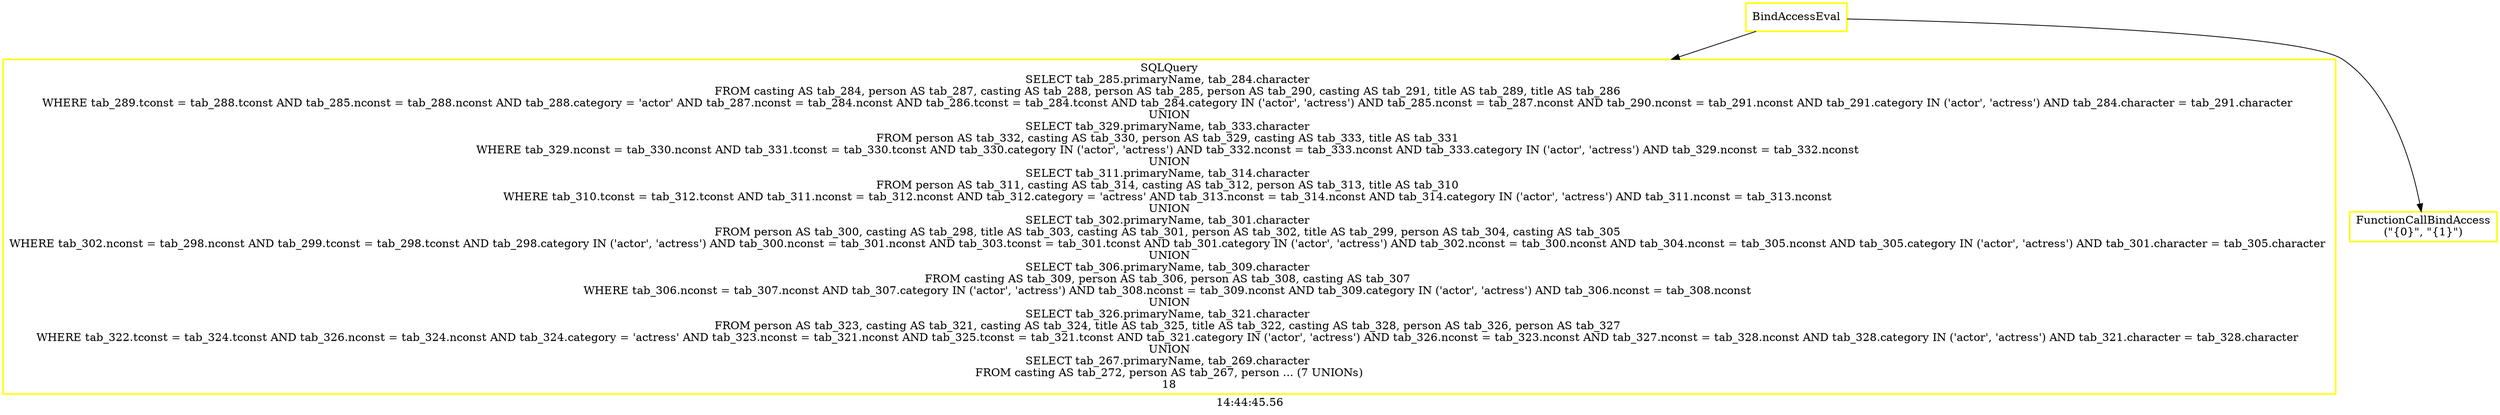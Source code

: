 digraph  g{ graph[label = "14:44:45.56"]
node [shape=rectangle, color=black, fontcolor=black, style=bold] edge [color=black] 0 [label="BindAccessEval", color = yellow] ; 
1 [label="SQLQuery
SELECT tab_285.primaryName, tab_284.character 
FROM casting AS tab_284, person AS tab_287, casting AS tab_288, person AS tab_285, person AS tab_290, casting AS tab_291, title AS tab_289, title AS tab_286 
WHERE tab_289.tconst = tab_288.tconst AND tab_285.nconst = tab_288.nconst AND tab_288.category = 'actor' AND tab_287.nconst = tab_284.nconst AND tab_286.tconst = tab_284.tconst AND tab_284.category IN ('actor', 'actress') AND tab_285.nconst = tab_287.nconst AND tab_290.nconst = tab_291.nconst AND tab_291.category IN ('actor', 'actress') AND tab_284.character = tab_291.character 
UNION
SELECT tab_329.primaryName, tab_333.character 
FROM person AS tab_332, casting AS tab_330, person AS tab_329, casting AS tab_333, title AS tab_331 
WHERE tab_329.nconst = tab_330.nconst AND tab_331.tconst = tab_330.tconst AND tab_330.category IN ('actor', 'actress') AND tab_332.nconst = tab_333.nconst AND tab_333.category IN ('actor', 'actress') AND tab_329.nconst = tab_332.nconst 
UNION
SELECT tab_311.primaryName, tab_314.character 
FROM person AS tab_311, casting AS tab_314, casting AS tab_312, person AS tab_313, title AS tab_310 
WHERE tab_310.tconst = tab_312.tconst AND tab_311.nconst = tab_312.nconst AND tab_312.category = 'actress' AND tab_313.nconst = tab_314.nconst AND tab_314.category IN ('actor', 'actress') AND tab_311.nconst = tab_313.nconst 
UNION
SELECT tab_302.primaryName, tab_301.character 
FROM person AS tab_300, casting AS tab_298, title AS tab_303, casting AS tab_301, person AS tab_302, title AS tab_299, person AS tab_304, casting AS tab_305 
WHERE tab_302.nconst = tab_298.nconst AND tab_299.tconst = tab_298.tconst AND tab_298.category IN ('actor', 'actress') AND tab_300.nconst = tab_301.nconst AND tab_303.tconst = tab_301.tconst AND tab_301.category IN ('actor', 'actress') AND tab_302.nconst = tab_300.nconst AND tab_304.nconst = tab_305.nconst AND tab_305.category IN ('actor', 'actress') AND tab_301.character = tab_305.character 
UNION
SELECT tab_306.primaryName, tab_309.character 
FROM casting AS tab_309, person AS tab_306, person AS tab_308, casting AS tab_307 
WHERE tab_306.nconst = tab_307.nconst AND tab_307.category IN ('actor', 'actress') AND tab_308.nconst = tab_309.nconst AND tab_309.category IN ('actor', 'actress') AND tab_306.nconst = tab_308.nconst 
UNION
SELECT tab_326.primaryName, tab_321.character 
FROM person AS tab_323, casting AS tab_321, casting AS tab_324, title AS tab_325, title AS tab_322, casting AS tab_328, person AS tab_326, person AS tab_327 
WHERE tab_322.tconst = tab_324.tconst AND tab_326.nconst = tab_324.nconst AND tab_324.category = 'actress' AND tab_323.nconst = tab_321.nconst AND tab_325.tconst = tab_321.tconst AND tab_321.category IN ('actor', 'actress') AND tab_326.nconst = tab_323.nconst AND tab_327.nconst = tab_328.nconst AND tab_328.category IN ('actor', 'actress') AND tab_321.character = tab_328.character 
UNION
SELECT tab_267.primaryName, tab_269.character 
FROM casting AS tab_272, person AS tab_267, person ... (7 UNIONs)
18", color = yellow] ; 
0 -> 1 ; 
2 [label="FunctionCallBindAccess
(\"{0}\", \"{1}\")", color = yellow] ; 
0 -> 2 ; 
}

